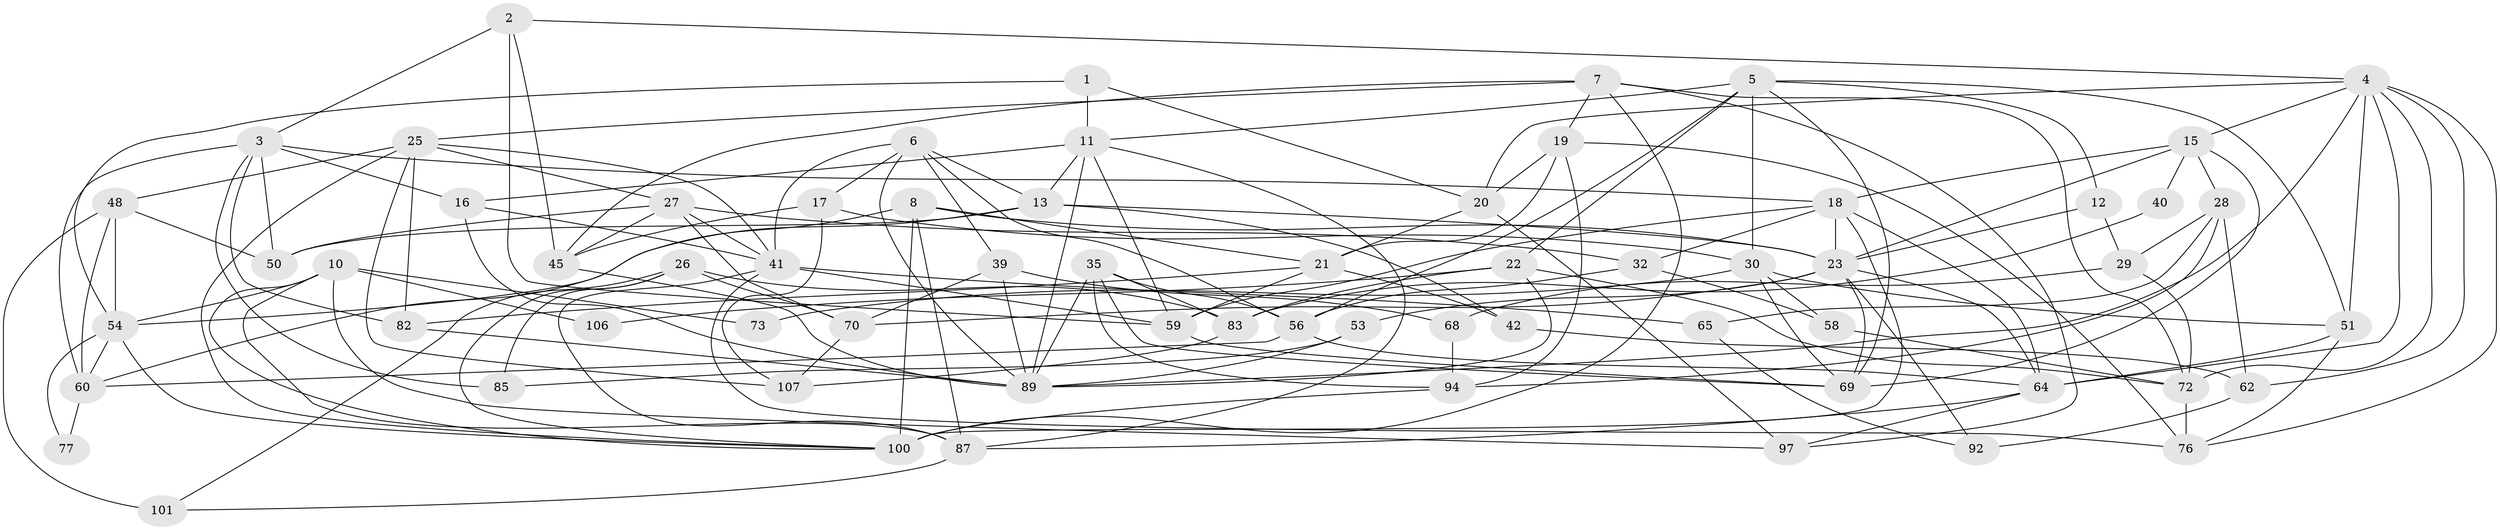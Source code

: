 // original degree distribution, {3: 0.2523364485981308, 4: 0.3364485981308411, 7: 0.018691588785046728, 6: 0.11214953271028037, 5: 0.1588785046728972, 2: 0.11214953271028037, 8: 0.009345794392523364}
// Generated by graph-tools (version 1.1) at 2025/41/03/06/25 10:41:55]
// undirected, 65 vertices, 165 edges
graph export_dot {
graph [start="1"]
  node [color=gray90,style=filled];
  1 [super="+34"];
  2 [super="+96"];
  3 [super="+74"];
  4 [super="+46"];
  5 [super="+9"];
  6 [super="+88"];
  7 [super="+104"];
  8;
  10 [super="+33"];
  11 [super="+14"];
  12;
  13 [super="+61"];
  15 [super="+31"];
  16;
  17;
  18 [super="+37"];
  19 [super="+24"];
  20 [super="+44"];
  21 [super="+93"];
  22 [super="+36"];
  23 [super="+38"];
  25 [super="+71"];
  26 [super="+86"];
  27 [super="+55"];
  28 [super="+49"];
  29;
  30 [super="+47"];
  32 [super="+52"];
  35;
  39 [super="+43"];
  40;
  41 [super="+66"];
  42 [super="+57"];
  45 [super="+103"];
  48 [super="+84"];
  50 [super="+63"];
  51 [super="+75"];
  53;
  54 [super="+91"];
  56 [super="+81"];
  58;
  59 [super="+95"];
  60;
  62;
  64 [super="+78"];
  65 [super="+67"];
  68;
  69 [super="+79"];
  70;
  72 [super="+98"];
  73;
  76 [super="+80"];
  77;
  82;
  83 [super="+102"];
  85;
  87;
  89 [super="+90"];
  92;
  94 [super="+99"];
  97;
  100 [super="+105"];
  101;
  106;
  107;
  1 -- 11;
  1 -- 20;
  1 -- 54;
  2 -- 59 [weight=2];
  2 -- 45;
  2 -- 3;
  2 -- 4;
  3 -- 85;
  3 -- 60;
  3 -- 16;
  3 -- 82;
  3 -- 50;
  3 -- 18;
  4 -- 15;
  4 -- 62;
  4 -- 72;
  4 -- 64;
  4 -- 51;
  4 -- 20;
  4 -- 89;
  4 -- 76;
  5 -- 30;
  5 -- 12;
  5 -- 56;
  5 -- 11;
  5 -- 51;
  5 -- 22;
  5 -- 69;
  6 -- 89;
  6 -- 41;
  6 -- 17;
  6 -- 39;
  6 -- 56;
  6 -- 13;
  7 -- 19;
  7 -- 72;
  7 -- 97;
  7 -- 100;
  7 -- 45;
  7 -- 25;
  8 -- 87;
  8 -- 60;
  8 -- 100 [weight=2];
  8 -- 23;
  8 -- 21;
  10 -- 87;
  10 -- 97;
  10 -- 54;
  10 -- 73;
  10 -- 106;
  10 -- 100;
  11 -- 16;
  11 -- 13;
  11 -- 87;
  11 -- 89 [weight=2];
  11 -- 59;
  12 -- 29;
  12 -- 23;
  13 -- 42;
  13 -- 50;
  13 -- 54;
  13 -- 23;
  15 -- 28;
  15 -- 40;
  15 -- 23;
  15 -- 69;
  15 -- 18;
  16 -- 89;
  16 -- 41;
  17 -- 107;
  17 -- 45;
  17 -- 30;
  18 -- 100;
  18 -- 32;
  18 -- 64;
  18 -- 23;
  18 -- 59;
  19 -- 94;
  19 -- 21 [weight=2];
  19 -- 20;
  19 -- 76;
  20 -- 21;
  20 -- 97;
  21 -- 82;
  21 -- 59;
  21 -- 42;
  22 -- 83 [weight=2];
  22 -- 72;
  22 -- 106;
  22 -- 89;
  23 -- 70;
  23 -- 92;
  23 -- 53;
  23 -- 64;
  23 -- 69;
  25 -- 82;
  25 -- 100;
  25 -- 27;
  25 -- 48;
  25 -- 107;
  25 -- 41;
  26 -- 100;
  26 -- 101;
  26 -- 83;
  26 -- 85;
  26 -- 70;
  27 -- 50;
  27 -- 32;
  27 -- 70;
  27 -- 45;
  27 -- 41;
  28 -- 62;
  28 -- 65;
  28 -- 29;
  28 -- 94;
  29 -- 68;
  29 -- 72;
  30 -- 73;
  30 -- 51;
  30 -- 58;
  30 -- 69;
  32 -- 56;
  32 -- 58;
  35 -- 69;
  35 -- 56;
  35 -- 89;
  35 -- 83;
  35 -- 94;
  39 -- 68;
  39 -- 89;
  39 -- 70;
  40 -- 83;
  41 -- 87;
  41 -- 76;
  41 -- 65;
  41 -- 59;
  42 -- 62;
  45 -- 89;
  48 -- 54;
  48 -- 50;
  48 -- 60;
  48 -- 101;
  51 -- 64;
  51 -- 76;
  53 -- 85;
  53 -- 89;
  54 -- 60;
  54 -- 100;
  54 -- 77;
  56 -- 64;
  56 -- 60;
  58 -- 72;
  59 -- 69;
  60 -- 77;
  62 -- 92;
  64 -- 87;
  64 -- 97;
  65 -- 92;
  68 -- 94;
  70 -- 107;
  72 -- 76;
  82 -- 89;
  83 -- 107;
  87 -- 101;
  94 -- 100;
}
